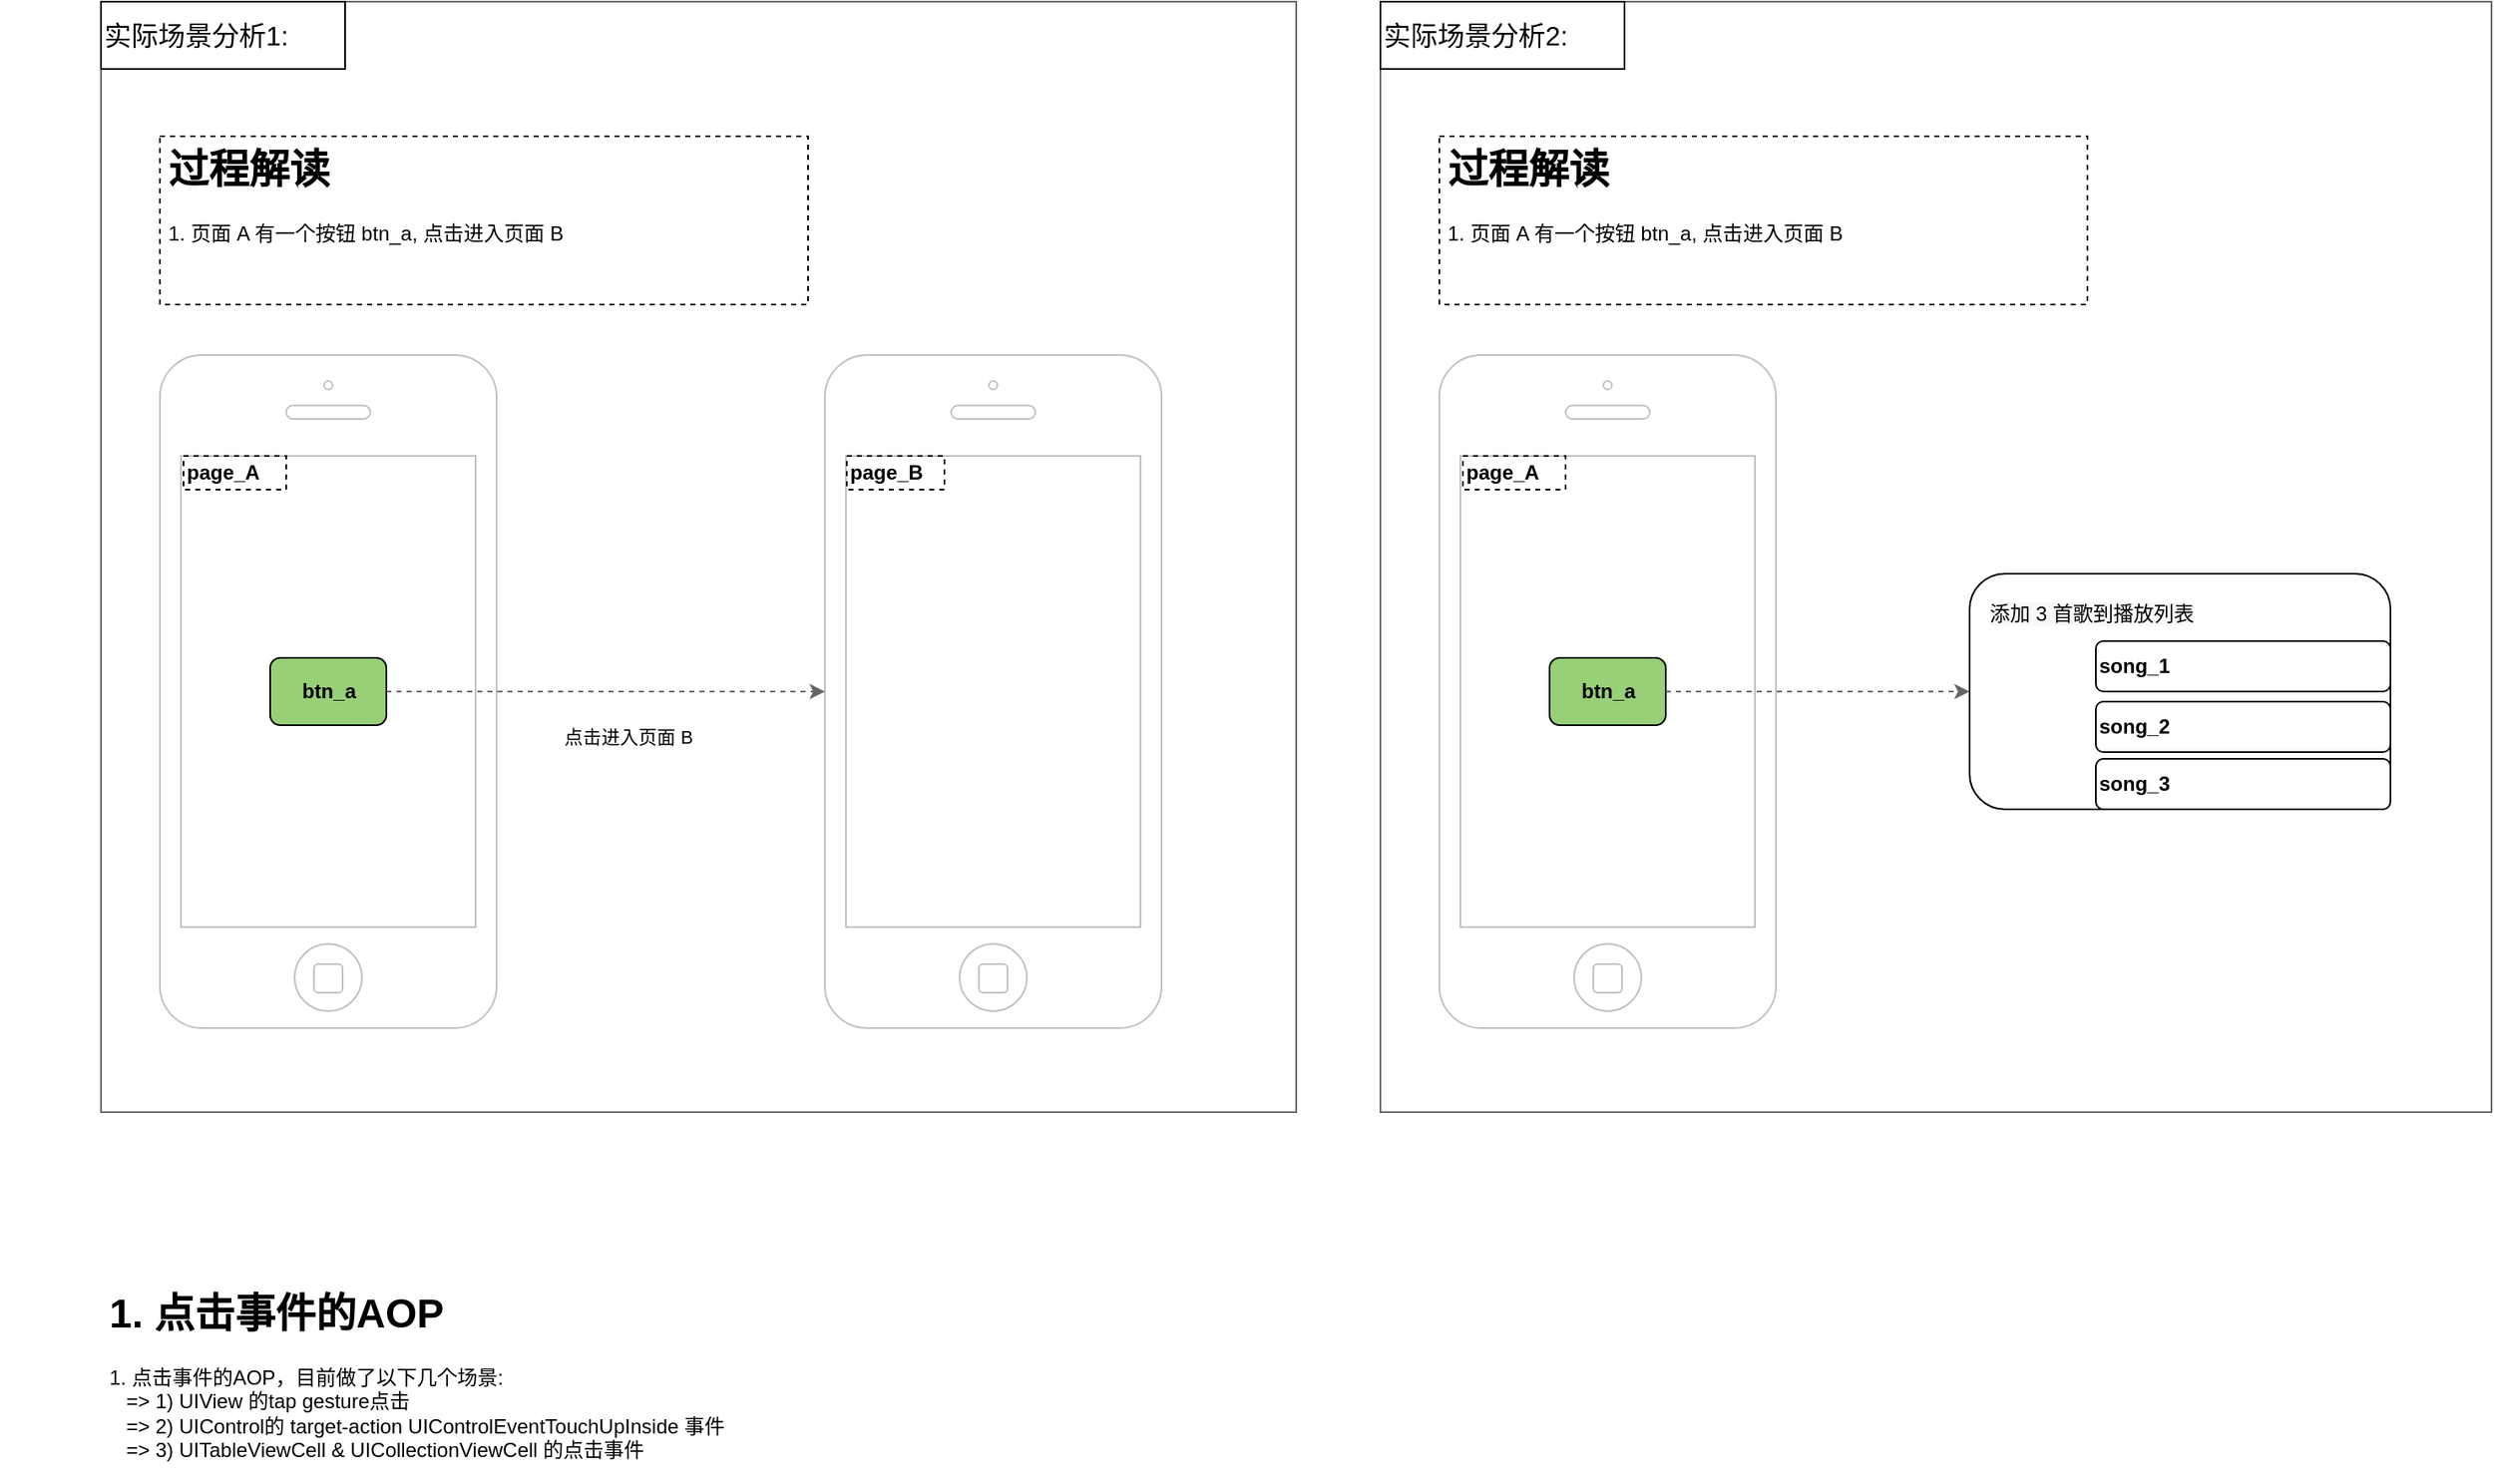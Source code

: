 <mxfile version="14.7.0" type="github">
  <diagram id="_ZPEgi9wng2458FTJGSn" name="Page-1">
    <mxGraphModel dx="2025" dy="2298" grid="1" gridSize="10" guides="1" tooltips="1" connect="1" arrows="1" fold="1" page="1" pageScale="1" pageWidth="827" pageHeight="1169" math="0" shadow="0">
      <root>
        <mxCell id="0" />
        <mxCell id="1" parent="0" />
        <mxCell id="CS7jje6rmYeDG2XOKvHa-1" value="" style="rounded=0;whiteSpace=wrap;html=1;strokeColor=#666666;fontColor=#666666;" vertex="1" parent="1">
          <mxGeometry x="40" y="-1100" width="710" height="660" as="geometry" />
        </mxCell>
        <mxCell id="CS7jje6rmYeDG2XOKvHa-2" value="" style="html=1;verticalLabelPosition=bottom;labelBackgroundColor=#ffffff;verticalAlign=top;shadow=0;dashed=0;strokeWidth=1;shape=mxgraph.ios7.misc.iphone;strokeColor=#c0c0c0;fontColor=#000000;fillColor=#ffffff;align=left;" vertex="1" parent="1">
          <mxGeometry x="75" y="-890" width="200" height="400" as="geometry" />
        </mxCell>
        <mxCell id="CS7jje6rmYeDG2XOKvHa-3" value="page_A" style="text;html=1;fillColor=none;align=left;verticalAlign=middle;whiteSpace=wrap;rounded=0;fontColor=#000000;strokeColor=#000000;dashed=1;fontStyle=1" vertex="1" parent="1">
          <mxGeometry x="89" y="-830" width="61" height="20" as="geometry" />
        </mxCell>
        <mxCell id="CS7jje6rmYeDG2XOKvHa-6" value="btn_a" style="rounded=1;whiteSpace=wrap;html=1;fontColor=#000000;strokeColor=#000000;align=center;fontStyle=1;fillColor=#97D077;" vertex="1" parent="1">
          <mxGeometry x="140.5" y="-710" width="69" height="40" as="geometry" />
        </mxCell>
        <mxCell id="CS7jje6rmYeDG2XOKvHa-9" value="" style="html=1;verticalLabelPosition=bottom;labelBackgroundColor=#ffffff;verticalAlign=top;shadow=0;dashed=0;strokeWidth=1;shape=mxgraph.ios7.misc.iphone;strokeColor=#c0c0c0;fontColor=#000000;fillColor=#ffffff;align=left;" vertex="1" parent="1">
          <mxGeometry x="470" y="-890" width="200" height="400" as="geometry" />
        </mxCell>
        <mxCell id="CS7jje6rmYeDG2XOKvHa-10" style="edgeStyle=none;rounded=0;orthogonalLoop=1;jettySize=auto;html=1;dashed=1;fontColor=#000000;strokeColor=#666666;" edge="1" parent="1" source="CS7jje6rmYeDG2XOKvHa-6" target="CS7jje6rmYeDG2XOKvHa-9">
          <mxGeometry relative="1" as="geometry">
            <mxPoint x="586.75" y="-690" as="sourcePoint" />
          </mxGeometry>
        </mxCell>
        <mxCell id="CS7jje6rmYeDG2XOKvHa-12" value="page_B" style="text;html=1;fillColor=none;align=left;verticalAlign=middle;whiteSpace=wrap;rounded=0;fontColor=#000000;strokeColor=#000000;dashed=1;fontStyle=1" vertex="1" parent="1">
          <mxGeometry x="483" y="-830" width="58" height="20" as="geometry" />
        </mxCell>
        <mxCell id="CS7jje6rmYeDG2XOKvHa-13" value="点击进入页面 B" style="edgeLabel;html=1;align=center;verticalAlign=middle;resizable=0;points=[];fontColor=#000000;" vertex="1" connectable="0" parent="1">
          <mxGeometry x="-20" y="-650" as="geometry">
            <mxPoint x="373" y="-13" as="offset" />
          </mxGeometry>
        </mxCell>
        <mxCell id="CS7jje6rmYeDG2XOKvHa-14" value="&lt;span style=&quot;font-size: 16px&quot;&gt;实际场景分析1:&lt;/span&gt;" style="text;html=1;fillColor=none;align=left;verticalAlign=middle;whiteSpace=wrap;rounded=0;strokeColor=#000000;" vertex="1" parent="1">
          <mxGeometry x="40" y="-1100" width="145" height="40" as="geometry" />
        </mxCell>
        <mxCell id="CS7jje6rmYeDG2XOKvHa-15" value="&lt;h1&gt;过程解读&lt;/h1&gt;&lt;p&gt;1. 页面 A 有一个按钮 btn_a, 点击进入页面 B&lt;/p&gt;" style="text;html=1;fillColor=none;spacing=5;spacingTop=-20;whiteSpace=wrap;overflow=hidden;rounded=0;fontColor=#000000;align=left;strokeColor=#000000;dashed=1;" vertex="1" parent="1">
          <mxGeometry x="75" y="-1020" width="385" height="100" as="geometry" />
        </mxCell>
        <mxCell id="CS7jje6rmYeDG2XOKvHa-18" value="" style="rounded=0;whiteSpace=wrap;html=1;strokeColor=#666666;fontColor=#666666;" vertex="1" parent="1">
          <mxGeometry x="800" y="-1100" width="660" height="660" as="geometry" />
        </mxCell>
        <mxCell id="CS7jje6rmYeDG2XOKvHa-19" value="" style="html=1;verticalLabelPosition=bottom;labelBackgroundColor=#ffffff;verticalAlign=top;shadow=0;dashed=0;strokeWidth=1;shape=mxgraph.ios7.misc.iphone;strokeColor=#c0c0c0;fontColor=#000000;fillColor=#ffffff;align=left;" vertex="1" parent="1">
          <mxGeometry x="835" y="-890" width="200" height="400" as="geometry" />
        </mxCell>
        <mxCell id="CS7jje6rmYeDG2XOKvHa-20" value="page_A" style="text;html=1;fillColor=none;align=left;verticalAlign=middle;whiteSpace=wrap;rounded=0;fontColor=#000000;strokeColor=#000000;dashed=1;fontStyle=1" vertex="1" parent="1">
          <mxGeometry x="849" y="-830" width="61" height="20" as="geometry" />
        </mxCell>
        <mxCell id="CS7jje6rmYeDG2XOKvHa-21" value="btn_a" style="rounded=1;whiteSpace=wrap;html=1;fontColor=#000000;strokeColor=#000000;align=center;fontStyle=1;fillColor=#97D077;" vertex="1" parent="1">
          <mxGeometry x="900.5" y="-710" width="69" height="40" as="geometry" />
        </mxCell>
        <mxCell id="CS7jje6rmYeDG2XOKvHa-23" style="edgeStyle=none;rounded=0;orthogonalLoop=1;jettySize=auto;html=1;dashed=1;fontColor=#000000;strokeColor=#666666;" edge="1" parent="1" source="CS7jje6rmYeDG2XOKvHa-21" target="CS7jje6rmYeDG2XOKvHa-27">
          <mxGeometry relative="1" as="geometry">
            <mxPoint x="1346.75" y="-690" as="sourcePoint" />
            <mxPoint x="1140" y="-690" as="targetPoint" />
          </mxGeometry>
        </mxCell>
        <mxCell id="CS7jje6rmYeDG2XOKvHa-25" value="&lt;span style=&quot;font-size: 16px&quot;&gt;实际场景分析2:&lt;/span&gt;" style="text;html=1;fillColor=none;align=left;verticalAlign=middle;whiteSpace=wrap;rounded=0;strokeColor=#000000;" vertex="1" parent="1">
          <mxGeometry x="800" y="-1100" width="145" height="40" as="geometry" />
        </mxCell>
        <mxCell id="CS7jje6rmYeDG2XOKvHa-26" value="&lt;h1&gt;过程解读&lt;/h1&gt;&lt;p&gt;1. 页面 A 有一个按钮 btn_a, 点击进入页面 B&lt;/p&gt;" style="text;html=1;fillColor=none;spacing=5;spacingTop=-20;whiteSpace=wrap;overflow=hidden;rounded=0;fontColor=#000000;align=left;strokeColor=#000000;dashed=1;" vertex="1" parent="1">
          <mxGeometry x="835" y="-1020" width="385" height="100" as="geometry" />
        </mxCell>
        <mxCell id="CS7jje6rmYeDG2XOKvHa-27" value="" style="rounded=1;whiteSpace=wrap;html=1;" vertex="1" parent="1">
          <mxGeometry x="1150" y="-760" width="250" height="140" as="geometry" />
        </mxCell>
        <mxCell id="CS7jje6rmYeDG2XOKvHa-30" value="&lt;span style=&quot;color: rgb(0 , 0 , 0) ; font-family: &amp;#34;helvetica&amp;#34; ; font-size: 12px ; font-style: normal ; font-weight: 400 ; letter-spacing: normal ; text-align: center ; text-indent: 0px ; text-transform: none ; word-spacing: 0px ; background-color: rgb(248 , 249 , 250) ; display: inline ; float: none&quot;&gt;添加 3 首歌到播放列表&lt;/span&gt;" style="text;whiteSpace=wrap;html=1;" vertex="1" parent="1">
          <mxGeometry x="1160" y="-750" width="150" height="30" as="geometry" />
        </mxCell>
        <mxCell id="CS7jje6rmYeDG2XOKvHa-31" value="&lt;b&gt;song_1&lt;/b&gt;" style="rounded=1;whiteSpace=wrap;html=1;align=left;" vertex="1" parent="1">
          <mxGeometry x="1225" y="-720" width="175" height="30" as="geometry" />
        </mxCell>
        <mxCell id="CS7jje6rmYeDG2XOKvHa-32" value="&lt;b&gt;song_2&lt;/b&gt;" style="rounded=1;whiteSpace=wrap;html=1;align=left;" vertex="1" parent="1">
          <mxGeometry x="1225" y="-684" width="175" height="30" as="geometry" />
        </mxCell>
        <mxCell id="CS7jje6rmYeDG2XOKvHa-33" value="&lt;b&gt;song_3&lt;/b&gt;" style="rounded=1;whiteSpace=wrap;html=1;align=left;" vertex="1" parent="1">
          <mxGeometry x="1225" y="-650" width="175" height="30" as="geometry" />
        </mxCell>
        <mxCell id="CS7jje6rmYeDG2XOKvHa-34" value="&lt;h1&gt;1. 点击事件的AOP&lt;/h1&gt;&lt;p&gt;1. 点击事件的AOP，目前做了以下几个场景:&lt;br&gt;&lt;span&gt;&amp;nbsp; &amp;nbsp;=&amp;gt; 1) UIView 的tap gesture点击&lt;br&gt;&amp;nbsp; &amp;nbsp;=&amp;gt; 2) UIControl的 target-action UIControlEventTouchUpInside 事件&lt;br&gt;&amp;nbsp; &amp;nbsp;=&amp;gt; 3) UITableViewCell &amp;amp; UICollectionViewCell 的点击事件&lt;br&gt;&lt;/span&gt;&lt;/p&gt;" style="text;html=1;strokeColor=none;fillColor=none;spacing=5;spacingTop=-20;whiteSpace=wrap;overflow=hidden;rounded=0;" vertex="1" parent="1">
          <mxGeometry x="40" y="-340" width="430" height="120" as="geometry" />
        </mxCell>
      </root>
    </mxGraphModel>
  </diagram>
</mxfile>
